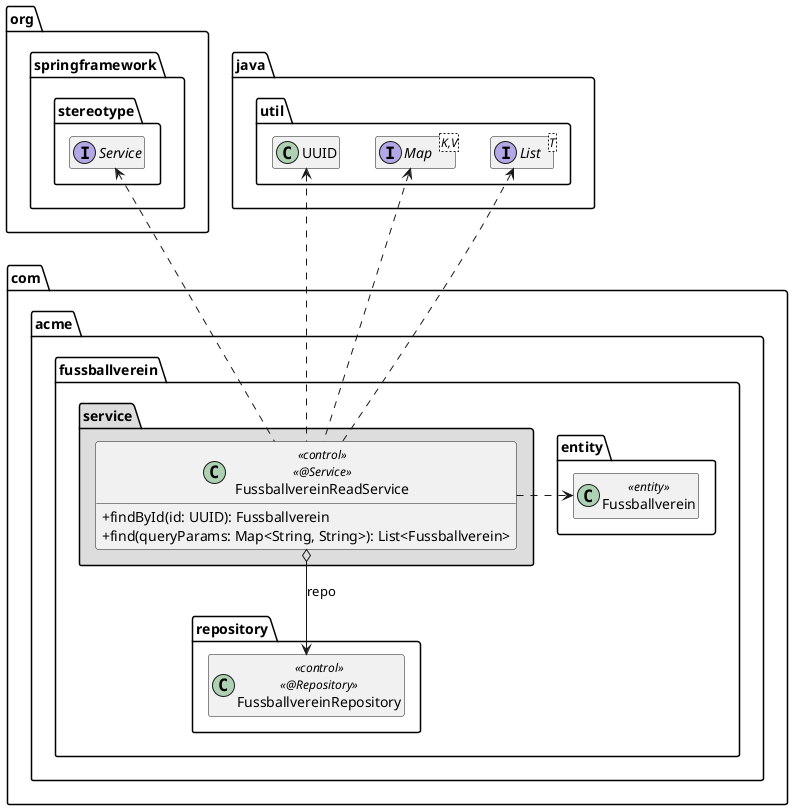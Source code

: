 @startuml FussballvereinReadService

skinparam classAttributeIconSize 0

package org.springframework.stereotype {
    interface Service
}

package java.util {
    interface List<T>
    interface Map<K,V>
    class UUID

    UUID .left[hidden].> Service
}

package com.acme.fussballverein {
    package entity {
        class Fussballverein << entity >>

        Fussballverein .up[hidden].> List
    }

    package repository {
        class FussballvereinRepository << control >> << @Repository >>
    }

    package service #DDDDDD {
        class FussballvereinReadService << control >> << @Service >> {
            + findById(id: UUID): Fussballverein
            + find(queryParams: Map<String, String>): List<Fussballverein>
        }

        FussballvereinReadService o--> FussballvereinRepository : repo
        FussballvereinReadService .right.> Fussballverein
        FussballvereinReadService .up.> Service
        FussballvereinReadService .up.> UUID
        FussballvereinReadService .up> List
        FussballvereinReadService .up.> Map
    }
}

hide empty members
@enduml
